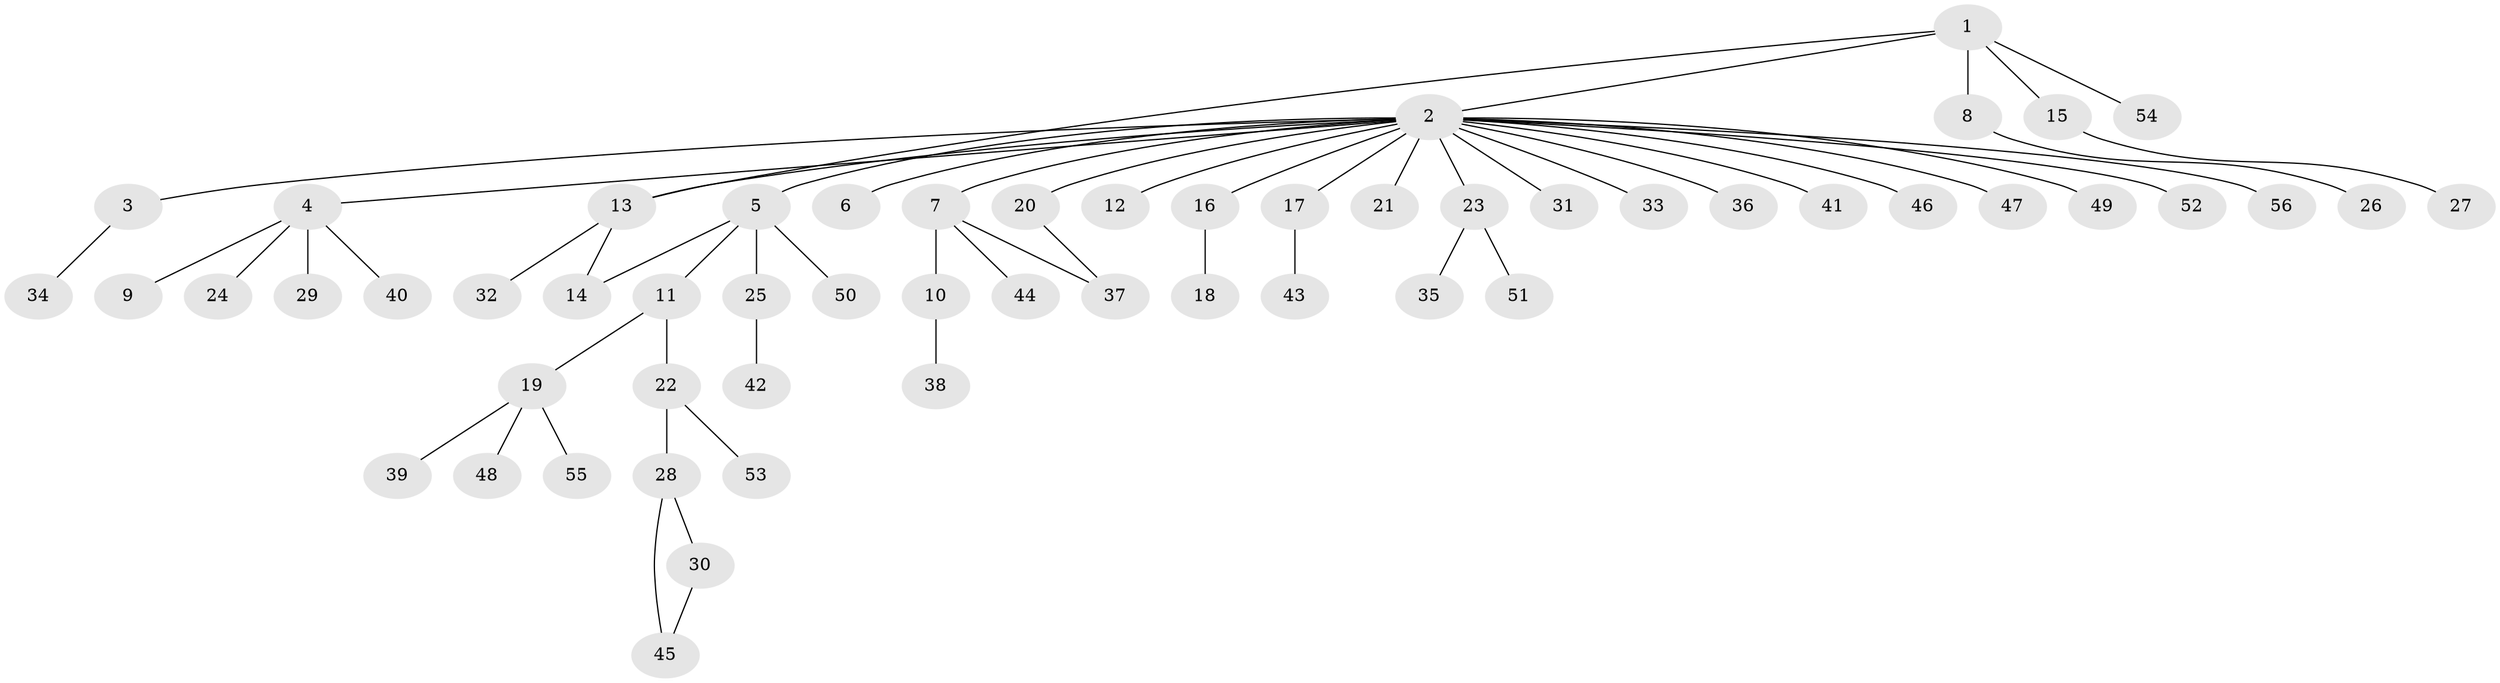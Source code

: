 // coarse degree distribution, {3: 0.10344827586206896, 1: 0.7241379310344828, 2: 0.10344827586206896, 5: 0.034482758620689655, 19: 0.034482758620689655}
// Generated by graph-tools (version 1.1) at 2025/36/03/04/25 23:36:52]
// undirected, 56 vertices, 59 edges
graph export_dot {
  node [color=gray90,style=filled];
  1;
  2;
  3;
  4;
  5;
  6;
  7;
  8;
  9;
  10;
  11;
  12;
  13;
  14;
  15;
  16;
  17;
  18;
  19;
  20;
  21;
  22;
  23;
  24;
  25;
  26;
  27;
  28;
  29;
  30;
  31;
  32;
  33;
  34;
  35;
  36;
  37;
  38;
  39;
  40;
  41;
  42;
  43;
  44;
  45;
  46;
  47;
  48;
  49;
  50;
  51;
  52;
  53;
  54;
  55;
  56;
  1 -- 2;
  1 -- 8;
  1 -- 13;
  1 -- 15;
  1 -- 54;
  2 -- 3;
  2 -- 4;
  2 -- 5;
  2 -- 6;
  2 -- 7;
  2 -- 12;
  2 -- 13;
  2 -- 16;
  2 -- 17;
  2 -- 20;
  2 -- 21;
  2 -- 23;
  2 -- 31;
  2 -- 33;
  2 -- 36;
  2 -- 41;
  2 -- 46;
  2 -- 47;
  2 -- 49;
  2 -- 52;
  2 -- 56;
  3 -- 34;
  4 -- 9;
  4 -- 24;
  4 -- 29;
  4 -- 40;
  5 -- 11;
  5 -- 14;
  5 -- 25;
  5 -- 50;
  7 -- 10;
  7 -- 37;
  7 -- 44;
  8 -- 26;
  10 -- 38;
  11 -- 19;
  11 -- 22;
  13 -- 14;
  13 -- 32;
  15 -- 27;
  16 -- 18;
  17 -- 43;
  19 -- 39;
  19 -- 48;
  19 -- 55;
  20 -- 37;
  22 -- 28;
  22 -- 53;
  23 -- 35;
  23 -- 51;
  25 -- 42;
  28 -- 30;
  28 -- 45;
  30 -- 45;
}
